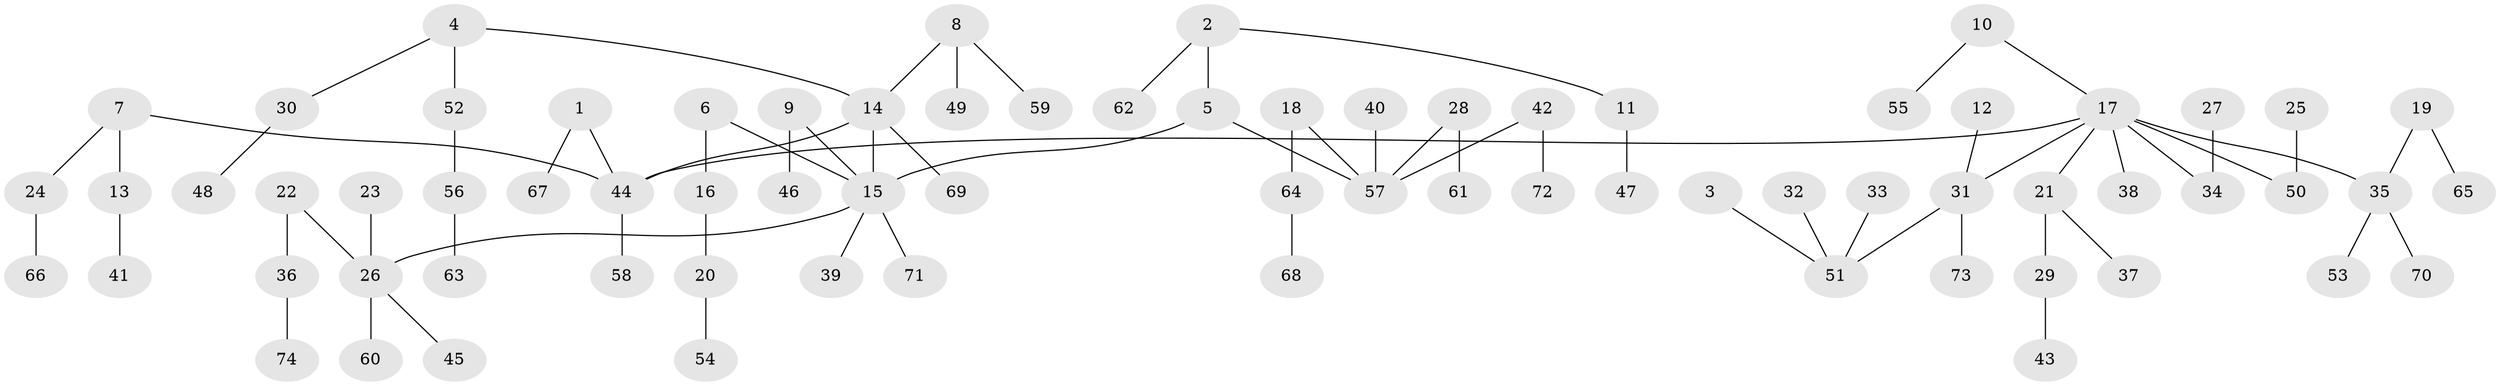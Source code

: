 // original degree distribution, {6: 0.03278688524590164, 9: 0.00819672131147541, 5: 0.02459016393442623, 3: 0.09836065573770492, 8: 0.00819672131147541, 4: 0.03278688524590164, 1: 0.4918032786885246, 2: 0.30327868852459017}
// Generated by graph-tools (version 1.1) at 2025/37/03/04/25 23:37:18]
// undirected, 74 vertices, 73 edges
graph export_dot {
  node [color=gray90,style=filled];
  1;
  2;
  3;
  4;
  5;
  6;
  7;
  8;
  9;
  10;
  11;
  12;
  13;
  14;
  15;
  16;
  17;
  18;
  19;
  20;
  21;
  22;
  23;
  24;
  25;
  26;
  27;
  28;
  29;
  30;
  31;
  32;
  33;
  34;
  35;
  36;
  37;
  38;
  39;
  40;
  41;
  42;
  43;
  44;
  45;
  46;
  47;
  48;
  49;
  50;
  51;
  52;
  53;
  54;
  55;
  56;
  57;
  58;
  59;
  60;
  61;
  62;
  63;
  64;
  65;
  66;
  67;
  68;
  69;
  70;
  71;
  72;
  73;
  74;
  1 -- 44 [weight=1.0];
  1 -- 67 [weight=1.0];
  2 -- 5 [weight=1.0];
  2 -- 11 [weight=1.0];
  2 -- 62 [weight=1.0];
  3 -- 51 [weight=1.0];
  4 -- 14 [weight=1.0];
  4 -- 30 [weight=1.0];
  4 -- 52 [weight=1.0];
  5 -- 15 [weight=1.0];
  5 -- 57 [weight=1.0];
  6 -- 15 [weight=1.0];
  6 -- 16 [weight=1.0];
  7 -- 13 [weight=1.0];
  7 -- 24 [weight=1.0];
  7 -- 44 [weight=1.0];
  8 -- 14 [weight=1.0];
  8 -- 49 [weight=1.0];
  8 -- 59 [weight=1.0];
  9 -- 15 [weight=1.0];
  9 -- 46 [weight=1.0];
  10 -- 17 [weight=1.0];
  10 -- 55 [weight=1.0];
  11 -- 47 [weight=1.0];
  12 -- 31 [weight=1.0];
  13 -- 41 [weight=1.0];
  14 -- 15 [weight=1.0];
  14 -- 44 [weight=1.0];
  14 -- 69 [weight=1.0];
  15 -- 26 [weight=1.0];
  15 -- 39 [weight=1.0];
  15 -- 71 [weight=1.0];
  16 -- 20 [weight=1.0];
  17 -- 21 [weight=1.0];
  17 -- 31 [weight=1.0];
  17 -- 34 [weight=1.0];
  17 -- 35 [weight=1.0];
  17 -- 38 [weight=1.0];
  17 -- 44 [weight=1.0];
  17 -- 50 [weight=1.0];
  18 -- 57 [weight=1.0];
  18 -- 64 [weight=1.0];
  19 -- 35 [weight=1.0];
  19 -- 65 [weight=1.0];
  20 -- 54 [weight=1.0];
  21 -- 29 [weight=1.0];
  21 -- 37 [weight=1.0];
  22 -- 26 [weight=1.0];
  22 -- 36 [weight=1.0];
  23 -- 26 [weight=1.0];
  24 -- 66 [weight=1.0];
  25 -- 50 [weight=1.0];
  26 -- 45 [weight=1.0];
  26 -- 60 [weight=1.0];
  27 -- 34 [weight=1.0];
  28 -- 57 [weight=1.0];
  28 -- 61 [weight=1.0];
  29 -- 43 [weight=1.0];
  30 -- 48 [weight=1.0];
  31 -- 51 [weight=1.0];
  31 -- 73 [weight=1.0];
  32 -- 51 [weight=1.0];
  33 -- 51 [weight=1.0];
  35 -- 53 [weight=1.0];
  35 -- 70 [weight=1.0];
  36 -- 74 [weight=1.0];
  40 -- 57 [weight=1.0];
  42 -- 57 [weight=1.0];
  42 -- 72 [weight=1.0];
  44 -- 58 [weight=1.0];
  52 -- 56 [weight=1.0];
  56 -- 63 [weight=1.0];
  64 -- 68 [weight=1.0];
}
